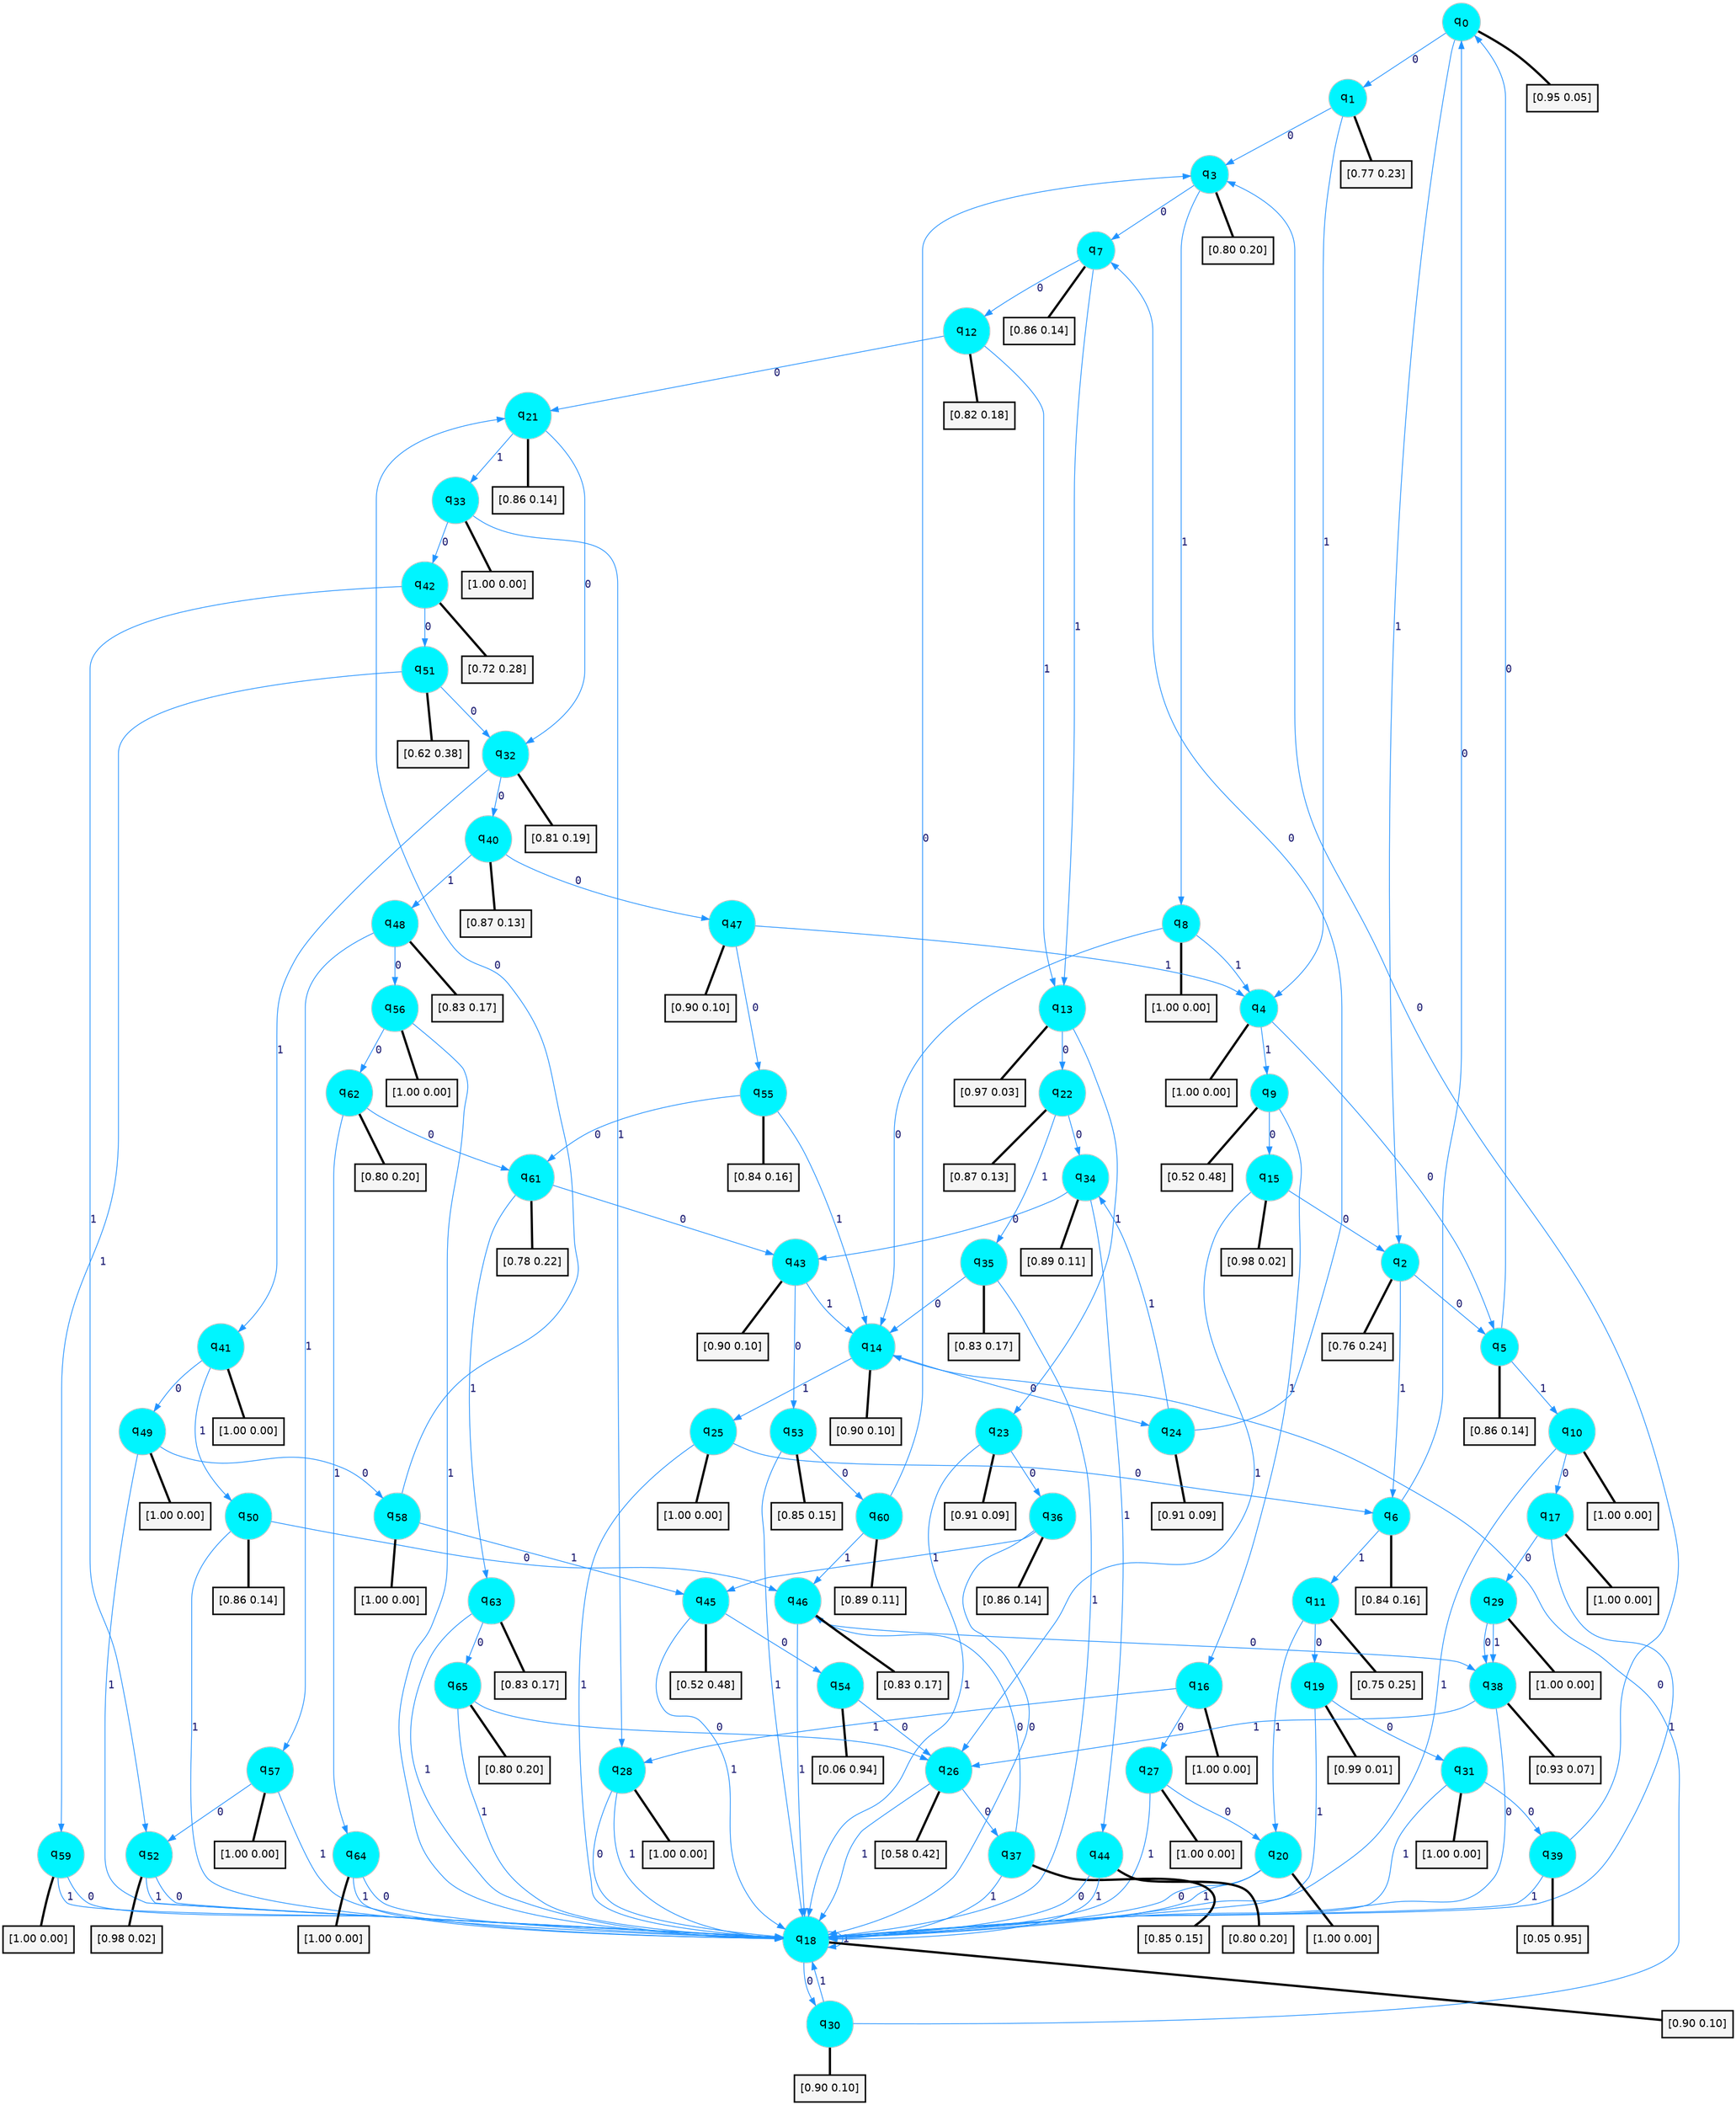 digraph G {
graph [
bgcolor=transparent, dpi=300, rankdir=TD, size="40,25"];
node [
color=gray, fillcolor=turquoise1, fontcolor=black, fontname=Helvetica, fontsize=16, fontweight=bold, shape=circle, style=filled];
edge [
arrowsize=1, color=dodgerblue1, fontcolor=midnightblue, fontname=courier, fontweight=bold, penwidth=1, style=solid, weight=20];
0[label=<q<SUB>0</SUB>>];
1[label=<q<SUB>1</SUB>>];
2[label=<q<SUB>2</SUB>>];
3[label=<q<SUB>3</SUB>>];
4[label=<q<SUB>4</SUB>>];
5[label=<q<SUB>5</SUB>>];
6[label=<q<SUB>6</SUB>>];
7[label=<q<SUB>7</SUB>>];
8[label=<q<SUB>8</SUB>>];
9[label=<q<SUB>9</SUB>>];
10[label=<q<SUB>10</SUB>>];
11[label=<q<SUB>11</SUB>>];
12[label=<q<SUB>12</SUB>>];
13[label=<q<SUB>13</SUB>>];
14[label=<q<SUB>14</SUB>>];
15[label=<q<SUB>15</SUB>>];
16[label=<q<SUB>16</SUB>>];
17[label=<q<SUB>17</SUB>>];
18[label=<q<SUB>18</SUB>>];
19[label=<q<SUB>19</SUB>>];
20[label=<q<SUB>20</SUB>>];
21[label=<q<SUB>21</SUB>>];
22[label=<q<SUB>22</SUB>>];
23[label=<q<SUB>23</SUB>>];
24[label=<q<SUB>24</SUB>>];
25[label=<q<SUB>25</SUB>>];
26[label=<q<SUB>26</SUB>>];
27[label=<q<SUB>27</SUB>>];
28[label=<q<SUB>28</SUB>>];
29[label=<q<SUB>29</SUB>>];
30[label=<q<SUB>30</SUB>>];
31[label=<q<SUB>31</SUB>>];
32[label=<q<SUB>32</SUB>>];
33[label=<q<SUB>33</SUB>>];
34[label=<q<SUB>34</SUB>>];
35[label=<q<SUB>35</SUB>>];
36[label=<q<SUB>36</SUB>>];
37[label=<q<SUB>37</SUB>>];
38[label=<q<SUB>38</SUB>>];
39[label=<q<SUB>39</SUB>>];
40[label=<q<SUB>40</SUB>>];
41[label=<q<SUB>41</SUB>>];
42[label=<q<SUB>42</SUB>>];
43[label=<q<SUB>43</SUB>>];
44[label=<q<SUB>44</SUB>>];
45[label=<q<SUB>45</SUB>>];
46[label=<q<SUB>46</SUB>>];
47[label=<q<SUB>47</SUB>>];
48[label=<q<SUB>48</SUB>>];
49[label=<q<SUB>49</SUB>>];
50[label=<q<SUB>50</SUB>>];
51[label=<q<SUB>51</SUB>>];
52[label=<q<SUB>52</SUB>>];
53[label=<q<SUB>53</SUB>>];
54[label=<q<SUB>54</SUB>>];
55[label=<q<SUB>55</SUB>>];
56[label=<q<SUB>56</SUB>>];
57[label=<q<SUB>57</SUB>>];
58[label=<q<SUB>58</SUB>>];
59[label=<q<SUB>59</SUB>>];
60[label=<q<SUB>60</SUB>>];
61[label=<q<SUB>61</SUB>>];
62[label=<q<SUB>62</SUB>>];
63[label=<q<SUB>63</SUB>>];
64[label=<q<SUB>64</SUB>>];
65[label=<q<SUB>65</SUB>>];
66[label="[0.95 0.05]", shape=box,fontcolor=black, fontname=Helvetica, fontsize=14, penwidth=2, fillcolor=whitesmoke,color=black];
67[label="[0.77 0.23]", shape=box,fontcolor=black, fontname=Helvetica, fontsize=14, penwidth=2, fillcolor=whitesmoke,color=black];
68[label="[0.76 0.24]", shape=box,fontcolor=black, fontname=Helvetica, fontsize=14, penwidth=2, fillcolor=whitesmoke,color=black];
69[label="[0.80 0.20]", shape=box,fontcolor=black, fontname=Helvetica, fontsize=14, penwidth=2, fillcolor=whitesmoke,color=black];
70[label="[1.00 0.00]", shape=box,fontcolor=black, fontname=Helvetica, fontsize=14, penwidth=2, fillcolor=whitesmoke,color=black];
71[label="[0.86 0.14]", shape=box,fontcolor=black, fontname=Helvetica, fontsize=14, penwidth=2, fillcolor=whitesmoke,color=black];
72[label="[0.84 0.16]", shape=box,fontcolor=black, fontname=Helvetica, fontsize=14, penwidth=2, fillcolor=whitesmoke,color=black];
73[label="[0.86 0.14]", shape=box,fontcolor=black, fontname=Helvetica, fontsize=14, penwidth=2, fillcolor=whitesmoke,color=black];
74[label="[1.00 0.00]", shape=box,fontcolor=black, fontname=Helvetica, fontsize=14, penwidth=2, fillcolor=whitesmoke,color=black];
75[label="[0.52 0.48]", shape=box,fontcolor=black, fontname=Helvetica, fontsize=14, penwidth=2, fillcolor=whitesmoke,color=black];
76[label="[1.00 0.00]", shape=box,fontcolor=black, fontname=Helvetica, fontsize=14, penwidth=2, fillcolor=whitesmoke,color=black];
77[label="[0.75 0.25]", shape=box,fontcolor=black, fontname=Helvetica, fontsize=14, penwidth=2, fillcolor=whitesmoke,color=black];
78[label="[0.82 0.18]", shape=box,fontcolor=black, fontname=Helvetica, fontsize=14, penwidth=2, fillcolor=whitesmoke,color=black];
79[label="[0.97 0.03]", shape=box,fontcolor=black, fontname=Helvetica, fontsize=14, penwidth=2, fillcolor=whitesmoke,color=black];
80[label="[0.90 0.10]", shape=box,fontcolor=black, fontname=Helvetica, fontsize=14, penwidth=2, fillcolor=whitesmoke,color=black];
81[label="[0.98 0.02]", shape=box,fontcolor=black, fontname=Helvetica, fontsize=14, penwidth=2, fillcolor=whitesmoke,color=black];
82[label="[1.00 0.00]", shape=box,fontcolor=black, fontname=Helvetica, fontsize=14, penwidth=2, fillcolor=whitesmoke,color=black];
83[label="[1.00 0.00]", shape=box,fontcolor=black, fontname=Helvetica, fontsize=14, penwidth=2, fillcolor=whitesmoke,color=black];
84[label="[0.90 0.10]", shape=box,fontcolor=black, fontname=Helvetica, fontsize=14, penwidth=2, fillcolor=whitesmoke,color=black];
85[label="[0.99 0.01]", shape=box,fontcolor=black, fontname=Helvetica, fontsize=14, penwidth=2, fillcolor=whitesmoke,color=black];
86[label="[1.00 0.00]", shape=box,fontcolor=black, fontname=Helvetica, fontsize=14, penwidth=2, fillcolor=whitesmoke,color=black];
87[label="[0.86 0.14]", shape=box,fontcolor=black, fontname=Helvetica, fontsize=14, penwidth=2, fillcolor=whitesmoke,color=black];
88[label="[0.87 0.13]", shape=box,fontcolor=black, fontname=Helvetica, fontsize=14, penwidth=2, fillcolor=whitesmoke,color=black];
89[label="[0.91 0.09]", shape=box,fontcolor=black, fontname=Helvetica, fontsize=14, penwidth=2, fillcolor=whitesmoke,color=black];
90[label="[0.91 0.09]", shape=box,fontcolor=black, fontname=Helvetica, fontsize=14, penwidth=2, fillcolor=whitesmoke,color=black];
91[label="[1.00 0.00]", shape=box,fontcolor=black, fontname=Helvetica, fontsize=14, penwidth=2, fillcolor=whitesmoke,color=black];
92[label="[0.58 0.42]", shape=box,fontcolor=black, fontname=Helvetica, fontsize=14, penwidth=2, fillcolor=whitesmoke,color=black];
93[label="[1.00 0.00]", shape=box,fontcolor=black, fontname=Helvetica, fontsize=14, penwidth=2, fillcolor=whitesmoke,color=black];
94[label="[1.00 0.00]", shape=box,fontcolor=black, fontname=Helvetica, fontsize=14, penwidth=2, fillcolor=whitesmoke,color=black];
95[label="[1.00 0.00]", shape=box,fontcolor=black, fontname=Helvetica, fontsize=14, penwidth=2, fillcolor=whitesmoke,color=black];
96[label="[0.90 0.10]", shape=box,fontcolor=black, fontname=Helvetica, fontsize=14, penwidth=2, fillcolor=whitesmoke,color=black];
97[label="[1.00 0.00]", shape=box,fontcolor=black, fontname=Helvetica, fontsize=14, penwidth=2, fillcolor=whitesmoke,color=black];
98[label="[0.81 0.19]", shape=box,fontcolor=black, fontname=Helvetica, fontsize=14, penwidth=2, fillcolor=whitesmoke,color=black];
99[label="[1.00 0.00]", shape=box,fontcolor=black, fontname=Helvetica, fontsize=14, penwidth=2, fillcolor=whitesmoke,color=black];
100[label="[0.89 0.11]", shape=box,fontcolor=black, fontname=Helvetica, fontsize=14, penwidth=2, fillcolor=whitesmoke,color=black];
101[label="[0.83 0.17]", shape=box,fontcolor=black, fontname=Helvetica, fontsize=14, penwidth=2, fillcolor=whitesmoke,color=black];
102[label="[0.86 0.14]", shape=box,fontcolor=black, fontname=Helvetica, fontsize=14, penwidth=2, fillcolor=whitesmoke,color=black];
103[label="[0.85 0.15]", shape=box,fontcolor=black, fontname=Helvetica, fontsize=14, penwidth=2, fillcolor=whitesmoke,color=black];
104[label="[0.93 0.07]", shape=box,fontcolor=black, fontname=Helvetica, fontsize=14, penwidth=2, fillcolor=whitesmoke,color=black];
105[label="[0.05 0.95]", shape=box,fontcolor=black, fontname=Helvetica, fontsize=14, penwidth=2, fillcolor=whitesmoke,color=black];
106[label="[0.87 0.13]", shape=box,fontcolor=black, fontname=Helvetica, fontsize=14, penwidth=2, fillcolor=whitesmoke,color=black];
107[label="[1.00 0.00]", shape=box,fontcolor=black, fontname=Helvetica, fontsize=14, penwidth=2, fillcolor=whitesmoke,color=black];
108[label="[0.72 0.28]", shape=box,fontcolor=black, fontname=Helvetica, fontsize=14, penwidth=2, fillcolor=whitesmoke,color=black];
109[label="[0.90 0.10]", shape=box,fontcolor=black, fontname=Helvetica, fontsize=14, penwidth=2, fillcolor=whitesmoke,color=black];
110[label="[0.80 0.20]", shape=box,fontcolor=black, fontname=Helvetica, fontsize=14, penwidth=2, fillcolor=whitesmoke,color=black];
111[label="[0.52 0.48]", shape=box,fontcolor=black, fontname=Helvetica, fontsize=14, penwidth=2, fillcolor=whitesmoke,color=black];
112[label="[0.83 0.17]", shape=box,fontcolor=black, fontname=Helvetica, fontsize=14, penwidth=2, fillcolor=whitesmoke,color=black];
113[label="[0.90 0.10]", shape=box,fontcolor=black, fontname=Helvetica, fontsize=14, penwidth=2, fillcolor=whitesmoke,color=black];
114[label="[0.83 0.17]", shape=box,fontcolor=black, fontname=Helvetica, fontsize=14, penwidth=2, fillcolor=whitesmoke,color=black];
115[label="[1.00 0.00]", shape=box,fontcolor=black, fontname=Helvetica, fontsize=14, penwidth=2, fillcolor=whitesmoke,color=black];
116[label="[0.86 0.14]", shape=box,fontcolor=black, fontname=Helvetica, fontsize=14, penwidth=2, fillcolor=whitesmoke,color=black];
117[label="[0.62 0.38]", shape=box,fontcolor=black, fontname=Helvetica, fontsize=14, penwidth=2, fillcolor=whitesmoke,color=black];
118[label="[0.98 0.02]", shape=box,fontcolor=black, fontname=Helvetica, fontsize=14, penwidth=2, fillcolor=whitesmoke,color=black];
119[label="[0.85 0.15]", shape=box,fontcolor=black, fontname=Helvetica, fontsize=14, penwidth=2, fillcolor=whitesmoke,color=black];
120[label="[0.06 0.94]", shape=box,fontcolor=black, fontname=Helvetica, fontsize=14, penwidth=2, fillcolor=whitesmoke,color=black];
121[label="[0.84 0.16]", shape=box,fontcolor=black, fontname=Helvetica, fontsize=14, penwidth=2, fillcolor=whitesmoke,color=black];
122[label="[1.00 0.00]", shape=box,fontcolor=black, fontname=Helvetica, fontsize=14, penwidth=2, fillcolor=whitesmoke,color=black];
123[label="[1.00 0.00]", shape=box,fontcolor=black, fontname=Helvetica, fontsize=14, penwidth=2, fillcolor=whitesmoke,color=black];
124[label="[1.00 0.00]", shape=box,fontcolor=black, fontname=Helvetica, fontsize=14, penwidth=2, fillcolor=whitesmoke,color=black];
125[label="[1.00 0.00]", shape=box,fontcolor=black, fontname=Helvetica, fontsize=14, penwidth=2, fillcolor=whitesmoke,color=black];
126[label="[0.89 0.11]", shape=box,fontcolor=black, fontname=Helvetica, fontsize=14, penwidth=2, fillcolor=whitesmoke,color=black];
127[label="[0.78 0.22]", shape=box,fontcolor=black, fontname=Helvetica, fontsize=14, penwidth=2, fillcolor=whitesmoke,color=black];
128[label="[0.80 0.20]", shape=box,fontcolor=black, fontname=Helvetica, fontsize=14, penwidth=2, fillcolor=whitesmoke,color=black];
129[label="[0.83 0.17]", shape=box,fontcolor=black, fontname=Helvetica, fontsize=14, penwidth=2, fillcolor=whitesmoke,color=black];
130[label="[1.00 0.00]", shape=box,fontcolor=black, fontname=Helvetica, fontsize=14, penwidth=2, fillcolor=whitesmoke,color=black];
131[label="[0.80 0.20]", shape=box,fontcolor=black, fontname=Helvetica, fontsize=14, penwidth=2, fillcolor=whitesmoke,color=black];
0->1 [label=0];
0->2 [label=1];
0->66 [arrowhead=none, penwidth=3,color=black];
1->3 [label=0];
1->4 [label=1];
1->67 [arrowhead=none, penwidth=3,color=black];
2->5 [label=0];
2->6 [label=1];
2->68 [arrowhead=none, penwidth=3,color=black];
3->7 [label=0];
3->8 [label=1];
3->69 [arrowhead=none, penwidth=3,color=black];
4->5 [label=0];
4->9 [label=1];
4->70 [arrowhead=none, penwidth=3,color=black];
5->0 [label=0];
5->10 [label=1];
5->71 [arrowhead=none, penwidth=3,color=black];
6->0 [label=0];
6->11 [label=1];
6->72 [arrowhead=none, penwidth=3,color=black];
7->12 [label=0];
7->13 [label=1];
7->73 [arrowhead=none, penwidth=3,color=black];
8->14 [label=0];
8->4 [label=1];
8->74 [arrowhead=none, penwidth=3,color=black];
9->15 [label=0];
9->16 [label=1];
9->75 [arrowhead=none, penwidth=3,color=black];
10->17 [label=0];
10->18 [label=1];
10->76 [arrowhead=none, penwidth=3,color=black];
11->19 [label=0];
11->20 [label=1];
11->77 [arrowhead=none, penwidth=3,color=black];
12->21 [label=0];
12->13 [label=1];
12->78 [arrowhead=none, penwidth=3,color=black];
13->22 [label=0];
13->23 [label=1];
13->79 [arrowhead=none, penwidth=3,color=black];
14->24 [label=0];
14->25 [label=1];
14->80 [arrowhead=none, penwidth=3,color=black];
15->2 [label=0];
15->26 [label=1];
15->81 [arrowhead=none, penwidth=3,color=black];
16->27 [label=0];
16->28 [label=1];
16->82 [arrowhead=none, penwidth=3,color=black];
17->29 [label=0];
17->18 [label=1];
17->83 [arrowhead=none, penwidth=3,color=black];
18->30 [label=0];
18->18 [label=1];
18->84 [arrowhead=none, penwidth=3,color=black];
19->31 [label=0];
19->18 [label=1];
19->85 [arrowhead=none, penwidth=3,color=black];
20->18 [label=0];
20->18 [label=1];
20->86 [arrowhead=none, penwidth=3,color=black];
21->32 [label=0];
21->33 [label=1];
21->87 [arrowhead=none, penwidth=3,color=black];
22->34 [label=0];
22->35 [label=1];
22->88 [arrowhead=none, penwidth=3,color=black];
23->36 [label=0];
23->18 [label=1];
23->89 [arrowhead=none, penwidth=3,color=black];
24->7 [label=0];
24->34 [label=1];
24->90 [arrowhead=none, penwidth=3,color=black];
25->6 [label=0];
25->18 [label=1];
25->91 [arrowhead=none, penwidth=3,color=black];
26->37 [label=0];
26->18 [label=1];
26->92 [arrowhead=none, penwidth=3,color=black];
27->20 [label=0];
27->18 [label=1];
27->93 [arrowhead=none, penwidth=3,color=black];
28->18 [label=0];
28->18 [label=1];
28->94 [arrowhead=none, penwidth=3,color=black];
29->38 [label=0];
29->38 [label=1];
29->95 [arrowhead=none, penwidth=3,color=black];
30->14 [label=0];
30->18 [label=1];
30->96 [arrowhead=none, penwidth=3,color=black];
31->39 [label=0];
31->18 [label=1];
31->97 [arrowhead=none, penwidth=3,color=black];
32->40 [label=0];
32->41 [label=1];
32->98 [arrowhead=none, penwidth=3,color=black];
33->42 [label=0];
33->28 [label=1];
33->99 [arrowhead=none, penwidth=3,color=black];
34->43 [label=0];
34->44 [label=1];
34->100 [arrowhead=none, penwidth=3,color=black];
35->14 [label=0];
35->18 [label=1];
35->101 [arrowhead=none, penwidth=3,color=black];
36->18 [label=0];
36->45 [label=1];
36->102 [arrowhead=none, penwidth=3,color=black];
37->46 [label=0];
37->18 [label=1];
37->103 [arrowhead=none, penwidth=3,color=black];
38->18 [label=0];
38->26 [label=1];
38->104 [arrowhead=none, penwidth=3,color=black];
39->3 [label=0];
39->18 [label=1];
39->105 [arrowhead=none, penwidth=3,color=black];
40->47 [label=0];
40->48 [label=1];
40->106 [arrowhead=none, penwidth=3,color=black];
41->49 [label=0];
41->50 [label=1];
41->107 [arrowhead=none, penwidth=3,color=black];
42->51 [label=0];
42->52 [label=1];
42->108 [arrowhead=none, penwidth=3,color=black];
43->53 [label=0];
43->14 [label=1];
43->109 [arrowhead=none, penwidth=3,color=black];
44->18 [label=0];
44->18 [label=1];
44->110 [arrowhead=none, penwidth=3,color=black];
45->54 [label=0];
45->18 [label=1];
45->111 [arrowhead=none, penwidth=3,color=black];
46->38 [label=0];
46->18 [label=1];
46->112 [arrowhead=none, penwidth=3,color=black];
47->55 [label=0];
47->4 [label=1];
47->113 [arrowhead=none, penwidth=3,color=black];
48->56 [label=0];
48->57 [label=1];
48->114 [arrowhead=none, penwidth=3,color=black];
49->58 [label=0];
49->18 [label=1];
49->115 [arrowhead=none, penwidth=3,color=black];
50->46 [label=0];
50->18 [label=1];
50->116 [arrowhead=none, penwidth=3,color=black];
51->32 [label=0];
51->59 [label=1];
51->117 [arrowhead=none, penwidth=3,color=black];
52->18 [label=0];
52->18 [label=1];
52->118 [arrowhead=none, penwidth=3,color=black];
53->60 [label=0];
53->18 [label=1];
53->119 [arrowhead=none, penwidth=3,color=black];
54->26 [label=0];
54->120 [arrowhead=none, penwidth=3,color=black];
55->61 [label=0];
55->14 [label=1];
55->121 [arrowhead=none, penwidth=3,color=black];
56->62 [label=0];
56->18 [label=1];
56->122 [arrowhead=none, penwidth=3,color=black];
57->52 [label=0];
57->18 [label=1];
57->123 [arrowhead=none, penwidth=3,color=black];
58->21 [label=0];
58->45 [label=1];
58->124 [arrowhead=none, penwidth=3,color=black];
59->18 [label=0];
59->18 [label=1];
59->125 [arrowhead=none, penwidth=3,color=black];
60->3 [label=0];
60->46 [label=1];
60->126 [arrowhead=none, penwidth=3,color=black];
61->43 [label=0];
61->63 [label=1];
61->127 [arrowhead=none, penwidth=3,color=black];
62->61 [label=0];
62->64 [label=1];
62->128 [arrowhead=none, penwidth=3,color=black];
63->65 [label=0];
63->18 [label=1];
63->129 [arrowhead=none, penwidth=3,color=black];
64->18 [label=0];
64->18 [label=1];
64->130 [arrowhead=none, penwidth=3,color=black];
65->26 [label=0];
65->18 [label=1];
65->131 [arrowhead=none, penwidth=3,color=black];
}
